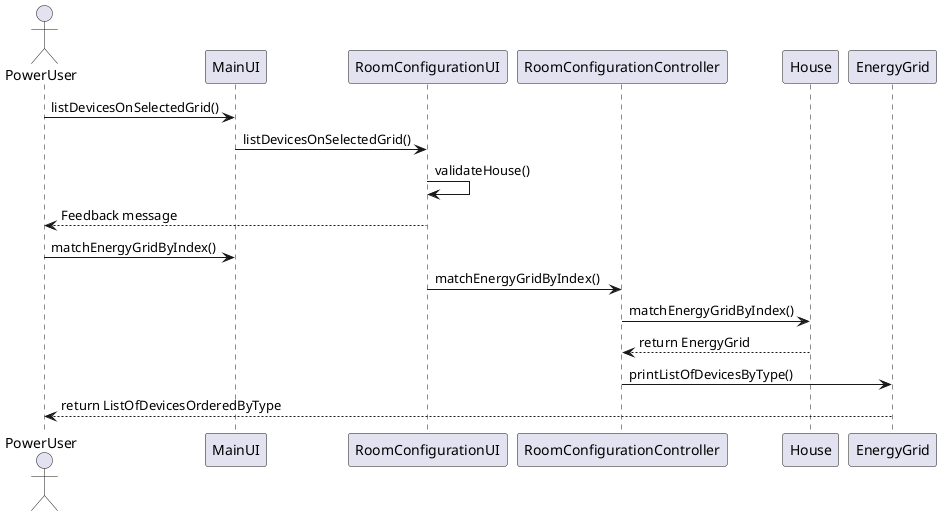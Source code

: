 @startuml
actor PowerUser
PowerUser -> MainUI: listDevicesOnSelectedGrid()
MainUI -> RoomConfigurationUI: listDevicesOnSelectedGrid()
RoomConfigurationUI -> RoomConfigurationUI: validateHouse()
RoomConfigurationUI --> PowerUser: Feedback message
PowerUser -> MainUI: matchEnergyGridByIndex()
RoomConfigurationUI -> RoomConfigurationController: matchEnergyGridByIndex()
RoomConfigurationController -> House: matchEnergyGridByIndex()
House --> RoomConfigurationController: return EnergyGrid
RoomConfigurationController -> EnergyGrid: printListOfDevicesByType()
EnergyGrid --> PowerUser: return ListOfDevicesOrderedByType
@enduml